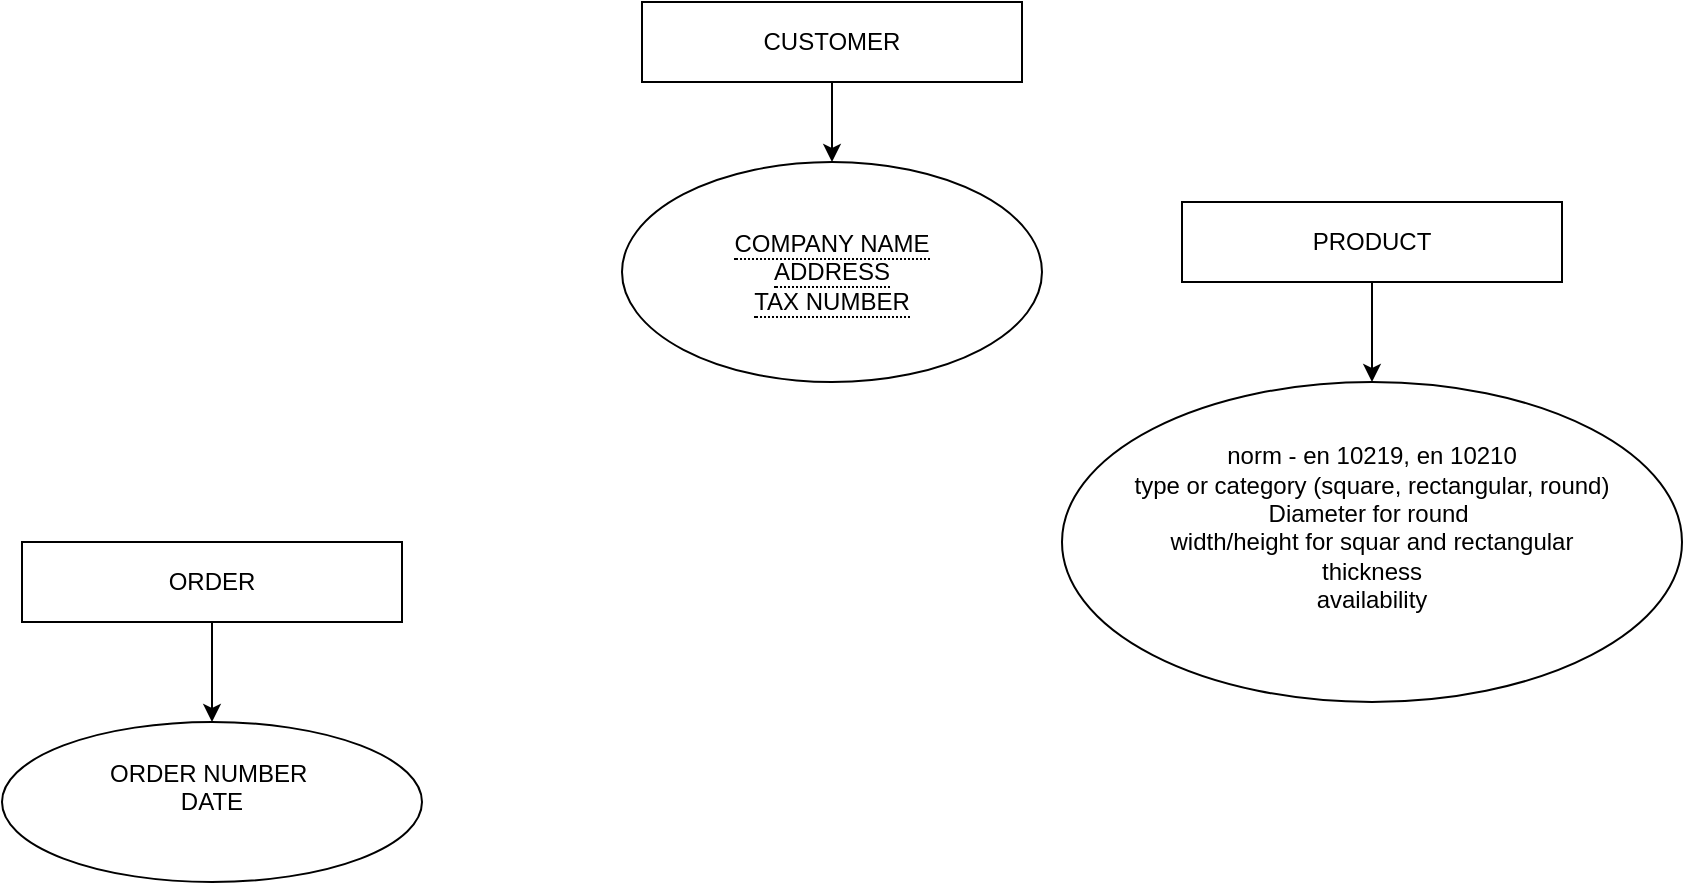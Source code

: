 <mxfile version="24.3.0" type="github">
  <diagram id="R2lEEEUBdFMjLlhIrx00" name="Page-1">
    <mxGraphModel dx="1742" dy="518" grid="1" gridSize="10" guides="1" tooltips="1" connect="1" arrows="1" fold="1" page="1" pageScale="1" pageWidth="850" pageHeight="1100" math="0" shadow="0" extFonts="Permanent Marker^https://fonts.googleapis.com/css?family=Permanent+Marker">
      <root>
        <mxCell id="0" />
        <mxCell id="1" parent="0" />
        <mxCell id="Lb9zDCv2HLogKtjAviVv-11" value="" style="edgeStyle=orthogonalEdgeStyle;rounded=0;orthogonalLoop=1;jettySize=auto;html=1;" edge="1" parent="1" source="Lb9zDCv2HLogKtjAviVv-7" target="Lb9zDCv2HLogKtjAviVv-8">
          <mxGeometry relative="1" as="geometry" />
        </mxCell>
        <mxCell id="Lb9zDCv2HLogKtjAviVv-7" value="CUSTOMER" style="whiteSpace=wrap;html=1;align=center;" vertex="1" parent="1">
          <mxGeometry x="160" y="70" width="190" height="40" as="geometry" />
        </mxCell>
        <mxCell id="Lb9zDCv2HLogKtjAviVv-8" value="&lt;span style=&quot;border-bottom: 1px dotted&quot;&gt;COMPANY NAME&lt;/span&gt;&lt;div&gt;&lt;span style=&quot;border-bottom: 1px dotted&quot;&gt;ADDRESS&lt;/span&gt;&lt;/div&gt;&lt;div&gt;&lt;span style=&quot;border-bottom: 1px dotted&quot;&gt;TAX NUMBER&lt;/span&gt;&lt;/div&gt;" style="ellipse;whiteSpace=wrap;html=1;align=center;" vertex="1" parent="1">
          <mxGeometry x="150" y="150" width="210" height="110" as="geometry" />
        </mxCell>
        <mxCell id="Lb9zDCv2HLogKtjAviVv-12" value="" style="edgeStyle=orthogonalEdgeStyle;rounded=0;orthogonalLoop=1;jettySize=auto;html=1;" edge="1" parent="1" source="Lb9zDCv2HLogKtjAviVv-13" target="Lb9zDCv2HLogKtjAviVv-14">
          <mxGeometry relative="1" as="geometry" />
        </mxCell>
        <mxCell id="Lb9zDCv2HLogKtjAviVv-13" value="PRODUCT" style="whiteSpace=wrap;html=1;align=center;" vertex="1" parent="1">
          <mxGeometry x="430" y="170" width="190" height="40" as="geometry" />
        </mxCell>
        <mxCell id="Lb9zDCv2HLogKtjAviVv-14" value="&lt;div&gt;&lt;div&gt;norm - en 10219, en 10210&lt;/div&gt;&lt;/div&gt;type or category (square, rectangular, round)&lt;div&gt;Diameter for round&amp;nbsp;&lt;/div&gt;&lt;div&gt;width/height for squar and rectangular&lt;/div&gt;&lt;div&gt;thickness&lt;/div&gt;&lt;div&gt;&lt;div&gt;availability&lt;/div&gt;&lt;div&gt;&lt;br&gt;&lt;/div&gt;&lt;/div&gt;" style="ellipse;whiteSpace=wrap;html=1;align=center;" vertex="1" parent="1">
          <mxGeometry x="370" y="260" width="310" height="160" as="geometry" />
        </mxCell>
        <mxCell id="Lb9zDCv2HLogKtjAviVv-15" value="" style="edgeStyle=orthogonalEdgeStyle;rounded=0;orthogonalLoop=1;jettySize=auto;html=1;" edge="1" parent="1" source="Lb9zDCv2HLogKtjAviVv-16" target="Lb9zDCv2HLogKtjAviVv-17">
          <mxGeometry relative="1" as="geometry" />
        </mxCell>
        <mxCell id="Lb9zDCv2HLogKtjAviVv-16" value="ORDER" style="whiteSpace=wrap;html=1;align=center;" vertex="1" parent="1">
          <mxGeometry x="-150" y="340" width="190" height="40" as="geometry" />
        </mxCell>
        <mxCell id="Lb9zDCv2HLogKtjAviVv-17" value="ORDER NUMBER&amp;nbsp;&lt;div&gt;DATE&lt;/div&gt;&lt;div&gt;&lt;br&gt;&lt;/div&gt;" style="ellipse;whiteSpace=wrap;html=1;align=center;" vertex="1" parent="1">
          <mxGeometry x="-160" y="430" width="210" height="80" as="geometry" />
        </mxCell>
      </root>
    </mxGraphModel>
  </diagram>
</mxfile>
